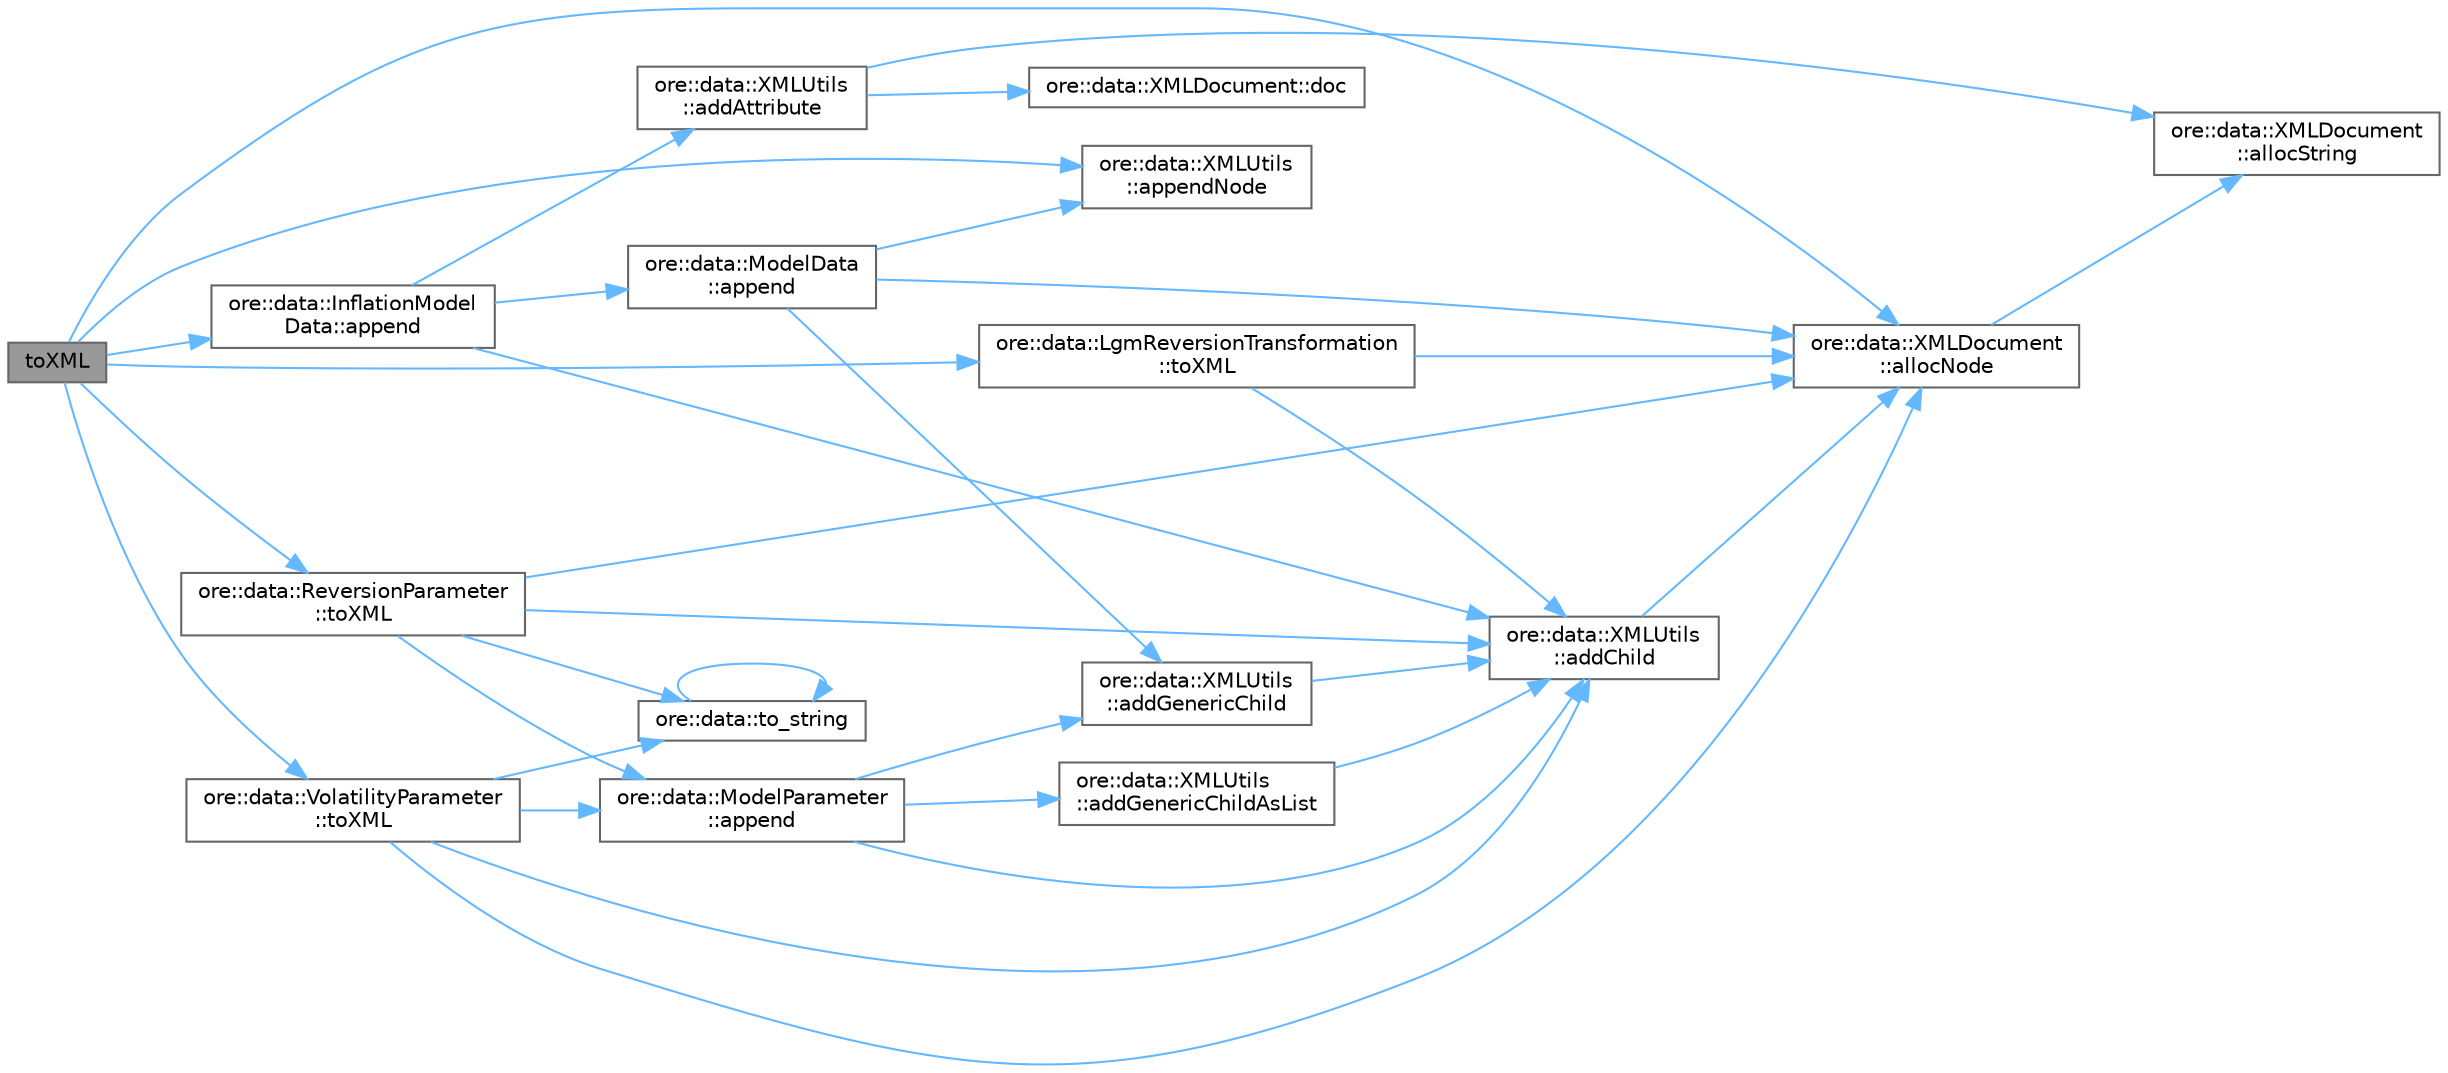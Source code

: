 digraph "toXML"
{
 // INTERACTIVE_SVG=YES
 // LATEX_PDF_SIZE
  bgcolor="transparent";
  edge [fontname=Helvetica,fontsize=10,labelfontname=Helvetica,labelfontsize=10];
  node [fontname=Helvetica,fontsize=10,shape=box,height=0.2,width=0.4];
  rankdir="LR";
  Node1 [label="toXML",height=0.2,width=0.4,color="gray40", fillcolor="grey60", style="filled", fontcolor="black",tooltip=" "];
  Node1 -> Node2 [color="steelblue1",style="solid"];
  Node2 [label="ore::data::XMLDocument\l::allocNode",height=0.2,width=0.4,color="grey40", fillcolor="white", style="filled",URL="$classore_1_1data_1_1_x_m_l_document.html#a8717c517803f0df2e693e3cadefeafd7",tooltip="util functions that wrap rapidxml"];
  Node2 -> Node3 [color="steelblue1",style="solid"];
  Node3 [label="ore::data::XMLDocument\l::allocString",height=0.2,width=0.4,color="grey40", fillcolor="white", style="filled",URL="$classore_1_1data_1_1_x_m_l_document.html#ae3474059e483990f3afea260096e5c90",tooltip=" "];
  Node1 -> Node4 [color="steelblue1",style="solid"];
  Node4 [label="ore::data::InflationModel\lData::append",height=0.2,width=0.4,color="grey40", fillcolor="white", style="filled",URL="$classore_1_1data_1_1_inflation_model_data.html#a142749c237026791397217f5d7385c6e",tooltip="Method used by toXML in derived classes to add the members here to a node."];
  Node4 -> Node5 [color="steelblue1",style="solid"];
  Node5 [label="ore::data::XMLUtils\l::addAttribute",height=0.2,width=0.4,color="grey40", fillcolor="white", style="filled",URL="$classore_1_1data_1_1_x_m_l_utils.html#a226c81c31def2ba2c853ca803d1fafc5",tooltip=" "];
  Node5 -> Node3 [color="steelblue1",style="solid"];
  Node5 -> Node6 [color="steelblue1",style="solid"];
  Node6 [label="ore::data::XMLDocument::doc",height=0.2,width=0.4,color="grey40", fillcolor="white", style="filled",URL="$classore_1_1data_1_1_x_m_l_document.html#a46d969cdb00bff64f3f4c0d2975a08d3",tooltip=" "];
  Node4 -> Node7 [color="steelblue1",style="solid"];
  Node7 [label="ore::data::XMLUtils\l::addChild",height=0.2,width=0.4,color="grey40", fillcolor="white", style="filled",URL="$classore_1_1data_1_1_x_m_l_utils.html#aced1fd4bd35df3642d8022301744b138",tooltip=" "];
  Node7 -> Node2 [color="steelblue1",style="solid"];
  Node4 -> Node8 [color="steelblue1",style="solid"];
  Node8 [label="ore::data::ModelData\l::append",height=0.2,width=0.4,color="grey40", fillcolor="white", style="filled",URL="$classore_1_1data_1_1_model_data.html#a56f70b63ec29971018bd69f3fee6cb43",tooltip="Method used by toXML in derived classes to add the members here to a node."];
  Node8 -> Node9 [color="steelblue1",style="solid"];
  Node9 [label="ore::data::XMLUtils\l::addGenericChild",height=0.2,width=0.4,color="grey40", fillcolor="white", style="filled",URL="$classore_1_1data_1_1_x_m_l_utils.html#a3c0d580430954d12326b1ececc09acdd",tooltip="Adds <Name>p1,p2,p3</Name>"];
  Node9 -> Node7 [color="steelblue1",style="solid"];
  Node8 -> Node2 [color="steelblue1",style="solid"];
  Node8 -> Node10 [color="steelblue1",style="solid"];
  Node10 [label="ore::data::XMLUtils\l::appendNode",height=0.2,width=0.4,color="grey40", fillcolor="white", style="filled",URL="$classore_1_1data_1_1_x_m_l_utils.html#ae646b9cdf949a88f35c36c18bf90b370",tooltip=" "];
  Node1 -> Node10 [color="steelblue1",style="solid"];
  Node1 -> Node11 [color="steelblue1",style="solid"];
  Node11 [label="ore::data::LgmReversionTransformation\l::toXML",height=0.2,width=0.4,color="grey40", fillcolor="white", style="filled",URL="$classore_1_1data_1_1_lgm_reversion_transformation.html#a7efefb9270d6c4933e4c96de0771f17a",tooltip=" "];
  Node11 -> Node7 [color="steelblue1",style="solid"];
  Node11 -> Node2 [color="steelblue1",style="solid"];
  Node1 -> Node12 [color="steelblue1",style="solid"];
  Node12 [label="ore::data::VolatilityParameter\l::toXML",height=0.2,width=0.4,color="grey40", fillcolor="white", style="filled",URL="$classore_1_1data_1_1_volatility_parameter.html#a7efefb9270d6c4933e4c96de0771f17a",tooltip=" "];
  Node12 -> Node7 [color="steelblue1",style="solid"];
  Node12 -> Node2 [color="steelblue1",style="solid"];
  Node12 -> Node13 [color="steelblue1",style="solid"];
  Node13 [label="ore::data::ModelParameter\l::append",height=0.2,width=0.4,color="grey40", fillcolor="white", style="filled",URL="$classore_1_1data_1_1_model_parameter.html#a56f70b63ec29971018bd69f3fee6cb43",tooltip="Method used by toXML in derived classes to add the members here to a node."];
  Node13 -> Node7 [color="steelblue1",style="solid"];
  Node13 -> Node9 [color="steelblue1",style="solid"];
  Node13 -> Node14 [color="steelblue1",style="solid"];
  Node14 [label="ore::data::XMLUtils\l::addGenericChildAsList",height=0.2,width=0.4,color="grey40", fillcolor="white", style="filled",URL="$classore_1_1data_1_1_x_m_l_utils.html#a2ef0bac815571bbcdee4c53a33f8eefb",tooltip=" "];
  Node14 -> Node7 [color="steelblue1",style="solid"];
  Node12 -> Node15 [color="steelblue1",style="solid"];
  Node15 [label="ore::data::to_string",height=0.2,width=0.4,color="grey40", fillcolor="white", style="filled",URL="$namespaceore_1_1data.html#a86651dfeb5c18ee891f7a4734d8cf455",tooltip=" "];
  Node15 -> Node15 [color="steelblue1",style="solid"];
  Node1 -> Node16 [color="steelblue1",style="solid"];
  Node16 [label="ore::data::ReversionParameter\l::toXML",height=0.2,width=0.4,color="grey40", fillcolor="white", style="filled",URL="$classore_1_1data_1_1_reversion_parameter.html#a7efefb9270d6c4933e4c96de0771f17a",tooltip=" "];
  Node16 -> Node7 [color="steelblue1",style="solid"];
  Node16 -> Node2 [color="steelblue1",style="solid"];
  Node16 -> Node13 [color="steelblue1",style="solid"];
  Node16 -> Node15 [color="steelblue1",style="solid"];
}
